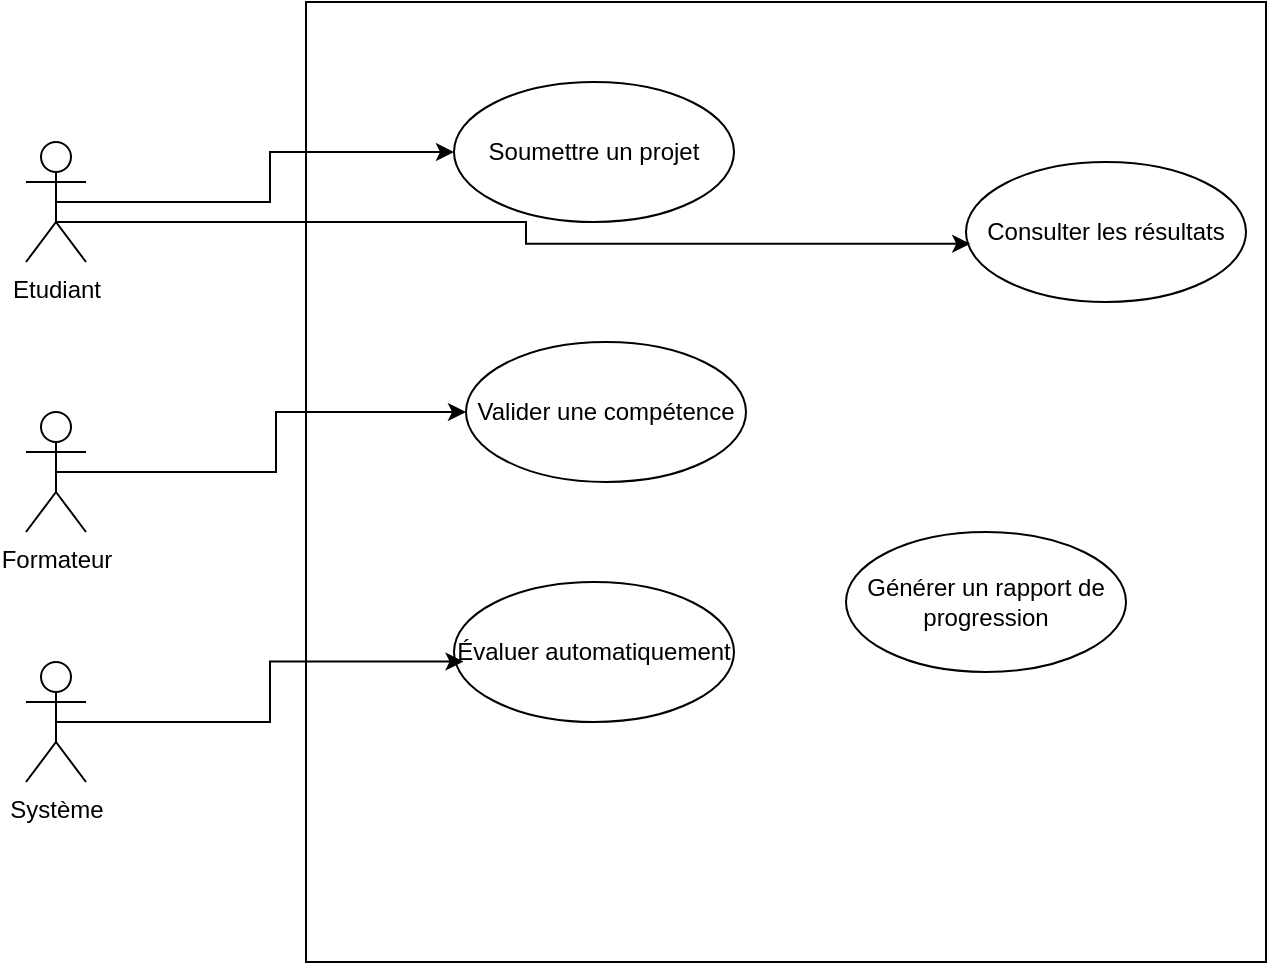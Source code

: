 <mxfile version="28.1.0">
  <diagram name="Page-1" id="CL4NqByKAbxEbBrcqaoR">
    <mxGraphModel dx="1056" dy="598" grid="1" gridSize="10" guides="1" tooltips="1" connect="1" arrows="1" fold="1" page="1" pageScale="1" pageWidth="827" pageHeight="1169" math="0" shadow="0">
      <root>
        <object label="" Etudiant="" id="0">
          <mxCell />
        </object>
        <mxCell id="1" parent="0" />
        <mxCell id="xggS5VsJ9kBAOA8I4eNx-1" value="Etudiant" style="shape=umlActor;verticalLabelPosition=bottom;verticalAlign=top;html=1;" vertex="1" parent="1">
          <mxGeometry x="60" y="300" width="30" height="60" as="geometry" />
        </mxCell>
        <mxCell id="xggS5VsJ9kBAOA8I4eNx-2" value="Système" style="shape=umlActor;verticalLabelPosition=bottom;verticalAlign=top;html=1;" vertex="1" parent="1">
          <mxGeometry x="60" y="560" width="30" height="60" as="geometry" />
        </mxCell>
        <mxCell id="xggS5VsJ9kBAOA8I4eNx-3" value="Formateur" style="shape=umlActor;verticalLabelPosition=bottom;verticalAlign=top;html=1;" vertex="1" parent="1">
          <mxGeometry x="60" y="435" width="30" height="60" as="geometry" />
        </mxCell>
        <mxCell id="xggS5VsJ9kBAOA8I4eNx-5" value="" style="whiteSpace=wrap;html=1;aspect=fixed;" vertex="1" parent="1">
          <mxGeometry x="200" y="230" width="480" height="480" as="geometry" />
        </mxCell>
        <mxCell id="xggS5VsJ9kBAOA8I4eNx-6" value="Soumettre un projet" style="ellipse;whiteSpace=wrap;html=1;" vertex="1" parent="1">
          <mxGeometry x="274" y="270" width="140" height="70" as="geometry" />
        </mxCell>
        <mxCell id="xggS5VsJ9kBAOA8I4eNx-7" value="Évaluer automatiquement" style="ellipse;whiteSpace=wrap;html=1;" vertex="1" parent="1">
          <mxGeometry x="274" y="520" width="140" height="70" as="geometry" />
        </mxCell>
        <mxCell id="xggS5VsJ9kBAOA8I4eNx-8" value="Valider une compétence" style="ellipse;whiteSpace=wrap;html=1;" vertex="1" parent="1">
          <mxGeometry x="280" y="400" width="140" height="70" as="geometry" />
        </mxCell>
        <mxCell id="xggS5VsJ9kBAOA8I4eNx-9" value="Consulter les résultats" style="ellipse;whiteSpace=wrap;html=1;" vertex="1" parent="1">
          <mxGeometry x="530" y="310" width="140" height="70" as="geometry" />
        </mxCell>
        <mxCell id="xggS5VsJ9kBAOA8I4eNx-10" value="Générer un rapport de progression" style="ellipse;whiteSpace=wrap;html=1;" vertex="1" parent="1">
          <mxGeometry x="470" y="495" width="140" height="70" as="geometry" />
        </mxCell>
        <mxCell id="xggS5VsJ9kBAOA8I4eNx-13" style="edgeStyle=orthogonalEdgeStyle;rounded=0;orthogonalLoop=1;jettySize=auto;html=1;exitX=0.5;exitY=0.5;exitDx=0;exitDy=0;exitPerimeter=0;entryX=0.034;entryY=0.568;entryDx=0;entryDy=0;entryPerimeter=0;" edge="1" parent="1" source="xggS5VsJ9kBAOA8I4eNx-2" target="xggS5VsJ9kBAOA8I4eNx-7">
          <mxGeometry relative="1" as="geometry" />
        </mxCell>
        <mxCell id="xggS5VsJ9kBAOA8I4eNx-14" style="edgeStyle=orthogonalEdgeStyle;rounded=0;orthogonalLoop=1;jettySize=auto;html=1;exitX=0.5;exitY=0.5;exitDx=0;exitDy=0;exitPerimeter=0;entryX=0;entryY=0.5;entryDx=0;entryDy=0;" edge="1" parent="1" source="xggS5VsJ9kBAOA8I4eNx-1" target="xggS5VsJ9kBAOA8I4eNx-6">
          <mxGeometry relative="1" as="geometry" />
        </mxCell>
        <mxCell id="xggS5VsJ9kBAOA8I4eNx-15" style="edgeStyle=orthogonalEdgeStyle;rounded=0;orthogonalLoop=1;jettySize=auto;html=1;exitX=0.5;exitY=0.5;exitDx=0;exitDy=0;exitPerimeter=0;" edge="1" parent="1" source="xggS5VsJ9kBAOA8I4eNx-3" target="xggS5VsJ9kBAOA8I4eNx-8">
          <mxGeometry relative="1" as="geometry" />
        </mxCell>
        <mxCell id="xggS5VsJ9kBAOA8I4eNx-16" style="edgeStyle=orthogonalEdgeStyle;rounded=0;orthogonalLoop=1;jettySize=auto;html=1;exitX=0.5;exitY=0.5;exitDx=0;exitDy=0;exitPerimeter=0;entryX=0.015;entryY=0.584;entryDx=0;entryDy=0;entryPerimeter=0;" edge="1" parent="1" source="xggS5VsJ9kBAOA8I4eNx-1" target="xggS5VsJ9kBAOA8I4eNx-9">
          <mxGeometry relative="1" as="geometry">
            <Array as="points">
              <mxPoint x="75" y="340" />
              <mxPoint x="310" y="340" />
              <mxPoint x="310" y="351" />
            </Array>
          </mxGeometry>
        </mxCell>
      </root>
    </mxGraphModel>
  </diagram>
</mxfile>
